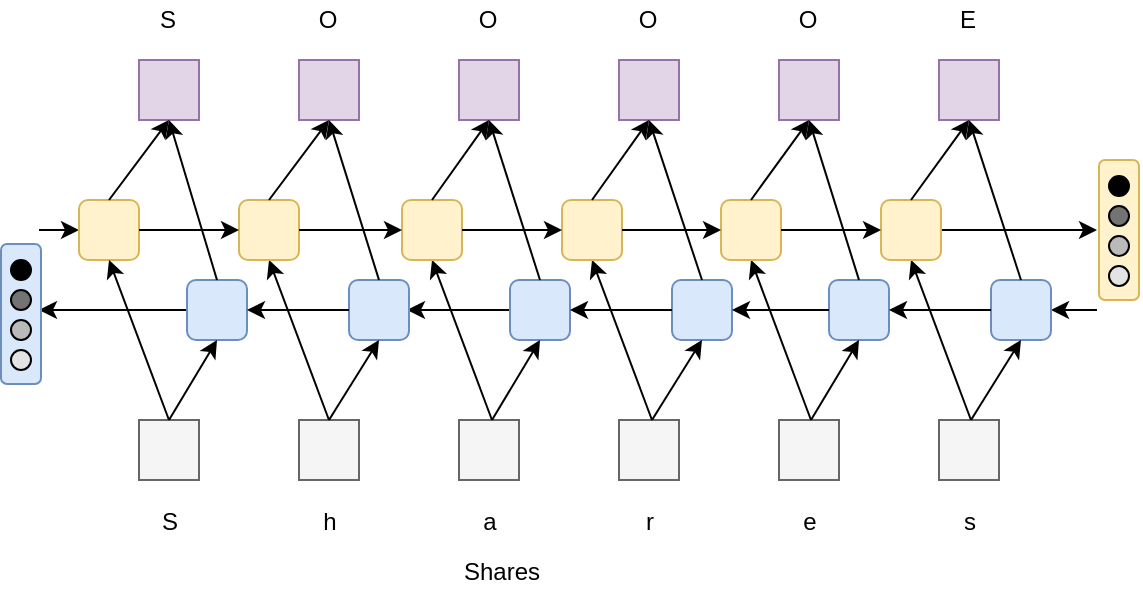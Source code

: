 <mxfile version="10.6.7" type="github"><diagram id="g8HI_m6oErlPgAcW6DRu" name="Page-1"><mxGraphModel dx="1158" dy="614" grid="1" gridSize="10" guides="1" tooltips="1" connect="1" arrows="1" fold="1" page="1" pageScale="1" pageWidth="827" pageHeight="1169" math="0" shadow="0"><root><mxCell id="0"/><mxCell id="1" parent="0"/><mxCell id="rIfPOnlPsE5DQsTtagdx-83" value="Shares" style="text;html=1;strokeColor=none;fillColor=none;align=center;verticalAlign=middle;whiteSpace=wrap;rounded=0;" vertex="1" parent="1"><mxGeometry x="376" y="382.5" width="40" height="20" as="geometry"/></mxCell><mxCell id="rIfPOnlPsE5DQsTtagdx-2" value="" style="whiteSpace=wrap;html=1;aspect=fixed;fillColor=#f5f5f5;strokeColor=#666666;fontColor=#333333;" vertex="1" parent="1"><mxGeometry x="214.5" y="317" width="30" height="30" as="geometry"/></mxCell><mxCell id="rIfPOnlPsE5DQsTtagdx-3" value="" style="whiteSpace=wrap;html=1;aspect=fixed;fillColor=#f5f5f5;strokeColor=#666666;fontColor=#333333;" vertex="1" parent="1"><mxGeometry x="294.5" y="317" width="30" height="30" as="geometry"/></mxCell><mxCell id="rIfPOnlPsE5DQsTtagdx-4" value="" style="whiteSpace=wrap;html=1;aspect=fixed;fillColor=#f5f5f5;strokeColor=#666666;fontColor=#333333;" vertex="1" parent="1"><mxGeometry x="374.5" y="317" width="30" height="30" as="geometry"/></mxCell><mxCell id="rIfPOnlPsE5DQsTtagdx-5" value="" style="whiteSpace=wrap;html=1;aspect=fixed;fillColor=#f5f5f5;strokeColor=#666666;fontColor=#333333;" vertex="1" parent="1"><mxGeometry x="454.5" y="317" width="30" height="30" as="geometry"/></mxCell><mxCell id="rIfPOnlPsE5DQsTtagdx-6" value="" style="whiteSpace=wrap;html=1;aspect=fixed;fillColor=#f5f5f5;strokeColor=#666666;fontColor=#333333;" vertex="1" parent="1"><mxGeometry x="534.5" y="317" width="30" height="30" as="geometry"/></mxCell><mxCell id="rIfPOnlPsE5DQsTtagdx-7" value="" style="whiteSpace=wrap;html=1;aspect=fixed;fillColor=#f5f5f5;strokeColor=#666666;fontColor=#333333;" vertex="1" parent="1"><mxGeometry x="614.5" y="317" width="30" height="30" as="geometry"/></mxCell><mxCell id="rIfPOnlPsE5DQsTtagdx-8" style="edgeStyle=none;rounded=0;orthogonalLoop=1;jettySize=auto;html=1;exitX=0;exitY=0.5;exitDx=0;exitDy=0;startArrow=none;startFill=0;endArrow=classic;endFill=1;" edge="1" parent="1" source="rIfPOnlPsE5DQsTtagdx-9"><mxGeometry relative="1" as="geometry"><mxPoint x="164.5" y="262" as="targetPoint"/></mxGeometry></mxCell><mxCell id="rIfPOnlPsE5DQsTtagdx-9" value="" style="rounded=1;whiteSpace=wrap;html=1;fillColor=#dae8fc;strokeColor=#6c8ebf;" vertex="1" parent="1"><mxGeometry x="238.5" y="247" width="30" height="30" as="geometry"/></mxCell><mxCell id="rIfPOnlPsE5DQsTtagdx-10" style="edgeStyle=none;rounded=0;orthogonalLoop=1;jettySize=auto;html=1;exitX=0;exitY=0.5;exitDx=0;exitDy=0;startArrow=classic;startFill=1;endArrow=none;endFill=0;" edge="1" parent="1" source="rIfPOnlPsE5DQsTtagdx-11"><mxGeometry relative="1" as="geometry"><mxPoint x="164.5" y="222" as="targetPoint"/></mxGeometry></mxCell><mxCell id="rIfPOnlPsE5DQsTtagdx-11" value="" style="rounded=1;whiteSpace=wrap;html=1;fillColor=#fff2cc;strokeColor=#d6b656;" vertex="1" parent="1"><mxGeometry x="184.5" y="207" width="30" height="30" as="geometry"/></mxCell><mxCell id="rIfPOnlPsE5DQsTtagdx-12" style="rounded=0;orthogonalLoop=1;jettySize=auto;html=1;exitX=0.5;exitY=0;exitDx=0;exitDy=0;entryX=0.5;entryY=1;entryDx=0;entryDy=0;" edge="1" parent="1" source="rIfPOnlPsE5DQsTtagdx-2" target="rIfPOnlPsE5DQsTtagdx-11"><mxGeometry relative="1" as="geometry"/></mxCell><mxCell id="rIfPOnlPsE5DQsTtagdx-13" value="" style="endArrow=classic;html=1;exitX=0.5;exitY=0;exitDx=0;exitDy=0;entryX=0.5;entryY=1;entryDx=0;entryDy=0;" edge="1" parent="1" source="rIfPOnlPsE5DQsTtagdx-2" target="rIfPOnlPsE5DQsTtagdx-9"><mxGeometry width="50" height="50" relative="1" as="geometry"><mxPoint x="184.5" y="417" as="sourcePoint"/><mxPoint x="234.5" y="367" as="targetPoint"/></mxGeometry></mxCell><mxCell id="rIfPOnlPsE5DQsTtagdx-14" style="rounded=0;orthogonalLoop=1;jettySize=auto;html=1;exitX=0.5;exitY=0;exitDx=0;exitDy=0;entryX=0.5;entryY=1;entryDx=0;entryDy=0;" edge="1" parent="1" target="rIfPOnlPsE5DQsTtagdx-18"><mxGeometry relative="1" as="geometry"><mxPoint x="309.5" y="317" as="sourcePoint"/></mxGeometry></mxCell><mxCell id="rIfPOnlPsE5DQsTtagdx-15" style="edgeStyle=none;rounded=0;orthogonalLoop=1;jettySize=auto;html=1;exitX=1;exitY=0.5;exitDx=0;exitDy=0;entryX=0;entryY=0.5;entryDx=0;entryDy=0;startArrow=classic;startFill=1;endArrow=none;endFill=0;" edge="1" parent="1" target="rIfPOnlPsE5DQsTtagdx-22"><mxGeometry relative="1" as="geometry"><mxPoint x="348.5" y="262" as="sourcePoint"/></mxGeometry></mxCell><mxCell id="rIfPOnlPsE5DQsTtagdx-16" value="" style="rounded=1;whiteSpace=wrap;html=1;fillColor=#dae8fc;strokeColor=#6c8ebf;" vertex="1" parent="1"><mxGeometry x="319.5" y="247" width="30" height="30" as="geometry"/></mxCell><mxCell id="rIfPOnlPsE5DQsTtagdx-17" style="edgeStyle=none;rounded=0;orthogonalLoop=1;jettySize=auto;html=1;exitX=1;exitY=0.5;exitDx=0;exitDy=0;entryX=0;entryY=0.5;entryDx=0;entryDy=0;startArrow=classic;startFill=1;endArrow=none;endFill=0;" edge="1" parent="1" source="rIfPOnlPsE5DQsTtagdx-9" target="rIfPOnlPsE5DQsTtagdx-16"><mxGeometry relative="1" as="geometry"/></mxCell><mxCell id="rIfPOnlPsE5DQsTtagdx-18" value="" style="rounded=1;whiteSpace=wrap;html=1;fillColor=#fff2cc;strokeColor=#d6b656;" vertex="1" parent="1"><mxGeometry x="264.5" y="207" width="30" height="30" as="geometry"/></mxCell><mxCell id="rIfPOnlPsE5DQsTtagdx-19" style="edgeStyle=none;rounded=0;orthogonalLoop=1;jettySize=auto;html=1;exitX=1;exitY=0.5;exitDx=0;exitDy=0;entryX=0;entryY=0.5;entryDx=0;entryDy=0;startArrow=none;startFill=0;endArrow=classic;endFill=1;" edge="1" parent="1" source="rIfPOnlPsE5DQsTtagdx-11" target="rIfPOnlPsE5DQsTtagdx-18"><mxGeometry relative="1" as="geometry"/></mxCell><mxCell id="rIfPOnlPsE5DQsTtagdx-20" value="" style="endArrow=classic;html=1;exitX=0.5;exitY=0;exitDx=0;exitDy=0;entryX=0.5;entryY=1;entryDx=0;entryDy=0;" edge="1" parent="1" target="rIfPOnlPsE5DQsTtagdx-16"><mxGeometry width="50" height="50" relative="1" as="geometry"><mxPoint x="309.5" y="317" as="sourcePoint"/><mxPoint x="314.5" y="367" as="targetPoint"/></mxGeometry></mxCell><mxCell id="rIfPOnlPsE5DQsTtagdx-21" style="rounded=0;orthogonalLoop=1;jettySize=auto;html=1;exitX=0.5;exitY=0;exitDx=0;exitDy=0;entryX=0.5;entryY=1;entryDx=0;entryDy=0;" edge="1" parent="1" target="rIfPOnlPsE5DQsTtagdx-23"><mxGeometry relative="1" as="geometry"><mxPoint x="391" y="317" as="sourcePoint"/></mxGeometry></mxCell><mxCell id="rIfPOnlPsE5DQsTtagdx-22" value="" style="rounded=1;whiteSpace=wrap;html=1;fillColor=#dae8fc;strokeColor=#6c8ebf;" vertex="1" parent="1"><mxGeometry x="400" y="247" width="30" height="30" as="geometry"/></mxCell><mxCell id="rIfPOnlPsE5DQsTtagdx-23" value="" style="rounded=1;whiteSpace=wrap;html=1;fillColor=#fff2cc;strokeColor=#d6b656;" vertex="1" parent="1"><mxGeometry x="346" y="207" width="30" height="30" as="geometry"/></mxCell><mxCell id="rIfPOnlPsE5DQsTtagdx-24" style="edgeStyle=none;rounded=0;orthogonalLoop=1;jettySize=auto;html=1;exitX=1;exitY=0.5;exitDx=0;exitDy=0;entryX=0;entryY=0.5;entryDx=0;entryDy=0;startArrow=none;startFill=0;endArrow=classic;endFill=1;" edge="1" parent="1" source="rIfPOnlPsE5DQsTtagdx-18" target="rIfPOnlPsE5DQsTtagdx-23"><mxGeometry relative="1" as="geometry"/></mxCell><mxCell id="rIfPOnlPsE5DQsTtagdx-25" value="" style="endArrow=classic;html=1;exitX=0.5;exitY=0;exitDx=0;exitDy=0;entryX=0.5;entryY=1;entryDx=0;entryDy=0;" edge="1" parent="1" target="rIfPOnlPsE5DQsTtagdx-22"><mxGeometry width="50" height="50" relative="1" as="geometry"><mxPoint x="391" y="317" as="sourcePoint"/><mxPoint x="396" y="367" as="targetPoint"/></mxGeometry></mxCell><mxCell id="rIfPOnlPsE5DQsTtagdx-26" style="rounded=0;orthogonalLoop=1;jettySize=auto;html=1;exitX=0.5;exitY=0;exitDx=0;exitDy=0;entryX=0.5;entryY=1;entryDx=0;entryDy=0;" edge="1" parent="1" target="rIfPOnlPsE5DQsTtagdx-29"><mxGeometry relative="1" as="geometry"><mxPoint x="471" y="317" as="sourcePoint"/></mxGeometry></mxCell><mxCell id="rIfPOnlPsE5DQsTtagdx-27" value="" style="rounded=1;whiteSpace=wrap;html=1;fillColor=#dae8fc;strokeColor=#6c8ebf;" vertex="1" parent="1"><mxGeometry x="481" y="247" width="30" height="30" as="geometry"/></mxCell><mxCell id="rIfPOnlPsE5DQsTtagdx-28" style="edgeStyle=none;rounded=0;orthogonalLoop=1;jettySize=auto;html=1;exitX=1;exitY=0.5;exitDx=0;exitDy=0;entryX=0;entryY=0.5;entryDx=0;entryDy=0;startArrow=classic;startFill=1;endArrow=none;endFill=0;" edge="1" parent="1" source="rIfPOnlPsE5DQsTtagdx-22" target="rIfPOnlPsE5DQsTtagdx-27"><mxGeometry relative="1" as="geometry"/></mxCell><mxCell id="rIfPOnlPsE5DQsTtagdx-29" value="" style="rounded=1;whiteSpace=wrap;html=1;fillColor=#fff2cc;strokeColor=#d6b656;" vertex="1" parent="1"><mxGeometry x="426" y="207" width="30" height="30" as="geometry"/></mxCell><mxCell id="rIfPOnlPsE5DQsTtagdx-30" style="edgeStyle=none;rounded=0;orthogonalLoop=1;jettySize=auto;html=1;exitX=1;exitY=0.5;exitDx=0;exitDy=0;entryX=0;entryY=0.5;entryDx=0;entryDy=0;startArrow=none;startFill=0;endArrow=classic;endFill=1;" edge="1" parent="1" source="rIfPOnlPsE5DQsTtagdx-23" target="rIfPOnlPsE5DQsTtagdx-29"><mxGeometry relative="1" as="geometry"/></mxCell><mxCell id="rIfPOnlPsE5DQsTtagdx-31" value="" style="endArrow=classic;html=1;exitX=0.5;exitY=0;exitDx=0;exitDy=0;entryX=0.5;entryY=1;entryDx=0;entryDy=0;" edge="1" parent="1" target="rIfPOnlPsE5DQsTtagdx-27"><mxGeometry width="50" height="50" relative="1" as="geometry"><mxPoint x="471" y="317" as="sourcePoint"/><mxPoint x="476" y="367" as="targetPoint"/></mxGeometry></mxCell><mxCell id="rIfPOnlPsE5DQsTtagdx-32" style="rounded=0;orthogonalLoop=1;jettySize=auto;html=1;exitX=0.5;exitY=0;exitDx=0;exitDy=0;entryX=0.5;entryY=1;entryDx=0;entryDy=0;" edge="1" parent="1" target="rIfPOnlPsE5DQsTtagdx-35"><mxGeometry relative="1" as="geometry"><mxPoint x="550.5" y="317" as="sourcePoint"/></mxGeometry></mxCell><mxCell id="rIfPOnlPsE5DQsTtagdx-33" value="" style="rounded=1;whiteSpace=wrap;html=1;fillColor=#dae8fc;strokeColor=#6c8ebf;" vertex="1" parent="1"><mxGeometry x="559.5" y="247" width="30" height="30" as="geometry"/></mxCell><mxCell id="rIfPOnlPsE5DQsTtagdx-34" style="edgeStyle=none;rounded=0;orthogonalLoop=1;jettySize=auto;html=1;exitX=1;exitY=0.5;exitDx=0;exitDy=0;entryX=0;entryY=0.5;entryDx=0;entryDy=0;startArrow=classic;startFill=1;endArrow=none;endFill=0;" edge="1" parent="1" source="rIfPOnlPsE5DQsTtagdx-27" target="rIfPOnlPsE5DQsTtagdx-33"><mxGeometry relative="1" as="geometry"/></mxCell><mxCell id="rIfPOnlPsE5DQsTtagdx-35" value="" style="rounded=1;whiteSpace=wrap;html=1;fillColor=#fff2cc;strokeColor=#d6b656;" vertex="1" parent="1"><mxGeometry x="505.5" y="207" width="30" height="30" as="geometry"/></mxCell><mxCell id="rIfPOnlPsE5DQsTtagdx-36" style="edgeStyle=none;rounded=0;orthogonalLoop=1;jettySize=auto;html=1;exitX=1;exitY=0.5;exitDx=0;exitDy=0;entryX=0;entryY=0.5;entryDx=0;entryDy=0;startArrow=none;startFill=0;endArrow=classic;endFill=1;" edge="1" parent="1" source="rIfPOnlPsE5DQsTtagdx-29" target="rIfPOnlPsE5DQsTtagdx-35"><mxGeometry relative="1" as="geometry"/></mxCell><mxCell id="rIfPOnlPsE5DQsTtagdx-37" value="" style="endArrow=classic;html=1;exitX=0.5;exitY=0;exitDx=0;exitDy=0;entryX=0.5;entryY=1;entryDx=0;entryDy=0;" edge="1" parent="1" target="rIfPOnlPsE5DQsTtagdx-33"><mxGeometry width="50" height="50" relative="1" as="geometry"><mxPoint x="550.5" y="317" as="sourcePoint"/><mxPoint x="555.5" y="367" as="targetPoint"/></mxGeometry></mxCell><mxCell id="rIfPOnlPsE5DQsTtagdx-38" style="rounded=0;orthogonalLoop=1;jettySize=auto;html=1;exitX=0.5;exitY=0;exitDx=0;exitDy=0;entryX=0.5;entryY=1;entryDx=0;entryDy=0;" edge="1" parent="1" target="rIfPOnlPsE5DQsTtagdx-43"><mxGeometry relative="1" as="geometry"><mxPoint x="630.5" y="317" as="sourcePoint"/></mxGeometry></mxCell><mxCell id="rIfPOnlPsE5DQsTtagdx-39" style="edgeStyle=none;rounded=0;orthogonalLoop=1;jettySize=auto;html=1;exitX=1;exitY=0.5;exitDx=0;exitDy=0;startArrow=classic;startFill=1;endArrow=none;endFill=0;" edge="1" parent="1" source="rIfPOnlPsE5DQsTtagdx-40"><mxGeometry relative="1" as="geometry"><mxPoint x="693.5" y="262" as="targetPoint"/></mxGeometry></mxCell><mxCell id="rIfPOnlPsE5DQsTtagdx-40" value="" style="rounded=1;whiteSpace=wrap;html=1;fillColor=#dae8fc;strokeColor=#6c8ebf;" vertex="1" parent="1"><mxGeometry x="640.5" y="247" width="30" height="30" as="geometry"/></mxCell><mxCell id="rIfPOnlPsE5DQsTtagdx-41" style="edgeStyle=none;rounded=0;orthogonalLoop=1;jettySize=auto;html=1;exitX=1;exitY=0.5;exitDx=0;exitDy=0;entryX=0;entryY=0.5;entryDx=0;entryDy=0;startArrow=classic;startFill=1;endArrow=none;endFill=0;" edge="1" parent="1" source="rIfPOnlPsE5DQsTtagdx-33" target="rIfPOnlPsE5DQsTtagdx-40"><mxGeometry relative="1" as="geometry"/></mxCell><mxCell id="rIfPOnlPsE5DQsTtagdx-42" style="edgeStyle=none;rounded=0;orthogonalLoop=1;jettySize=auto;html=1;exitX=1;exitY=0.5;exitDx=0;exitDy=0;startArrow=none;startFill=0;endArrow=classic;endFill=1;" edge="1" parent="1" source="rIfPOnlPsE5DQsTtagdx-43"><mxGeometry relative="1" as="geometry"><mxPoint x="693.5" y="222" as="targetPoint"/></mxGeometry></mxCell><mxCell id="rIfPOnlPsE5DQsTtagdx-43" value="" style="rounded=1;whiteSpace=wrap;html=1;fillColor=#fff2cc;strokeColor=#d6b656;" vertex="1" parent="1"><mxGeometry x="585.5" y="207" width="30" height="30" as="geometry"/></mxCell><mxCell id="rIfPOnlPsE5DQsTtagdx-44" style="edgeStyle=none;rounded=0;orthogonalLoop=1;jettySize=auto;html=1;exitX=1;exitY=0.5;exitDx=0;exitDy=0;entryX=0;entryY=0.5;entryDx=0;entryDy=0;startArrow=none;startFill=0;endArrow=classic;endFill=1;" edge="1" parent="1" source="rIfPOnlPsE5DQsTtagdx-35" target="rIfPOnlPsE5DQsTtagdx-43"><mxGeometry relative="1" as="geometry"/></mxCell><mxCell id="rIfPOnlPsE5DQsTtagdx-45" value="" style="endArrow=classic;html=1;exitX=0.5;exitY=0;exitDx=0;exitDy=0;entryX=0.5;entryY=1;entryDx=0;entryDy=0;" edge="1" parent="1" target="rIfPOnlPsE5DQsTtagdx-40"><mxGeometry width="50" height="50" relative="1" as="geometry"><mxPoint x="630.5" y="317" as="sourcePoint"/><mxPoint x="635.5" y="367" as="targetPoint"/></mxGeometry></mxCell><mxCell id="rIfPOnlPsE5DQsTtagdx-46" value="S" style="text;html=1;strokeColor=none;fillColor=none;align=center;verticalAlign=middle;whiteSpace=wrap;rounded=0;" vertex="1" parent="1"><mxGeometry x="209.5" y="358" width="40" height="20" as="geometry"/></mxCell><mxCell id="rIfPOnlPsE5DQsTtagdx-47" value="h" style="text;html=1;strokeColor=none;fillColor=none;align=center;verticalAlign=middle;whiteSpace=wrap;rounded=0;" vertex="1" parent="1"><mxGeometry x="289.5" y="358" width="40" height="20" as="geometry"/></mxCell><mxCell id="rIfPOnlPsE5DQsTtagdx-48" value="a" style="text;html=1;strokeColor=none;fillColor=none;align=center;verticalAlign=middle;whiteSpace=wrap;rounded=0;" vertex="1" parent="1"><mxGeometry x="369.5" y="358" width="40" height="20" as="geometry"/></mxCell><mxCell id="rIfPOnlPsE5DQsTtagdx-49" value="r" style="text;html=1;strokeColor=none;fillColor=none;align=center;verticalAlign=middle;whiteSpace=wrap;rounded=0;" vertex="1" parent="1"><mxGeometry x="449.5" y="358" width="40" height="20" as="geometry"/></mxCell><mxCell id="rIfPOnlPsE5DQsTtagdx-50" value="e" style="text;html=1;strokeColor=none;fillColor=none;align=center;verticalAlign=middle;whiteSpace=wrap;rounded=0;" vertex="1" parent="1"><mxGeometry x="529.5" y="358" width="40" height="20" as="geometry"/></mxCell><mxCell id="rIfPOnlPsE5DQsTtagdx-51" value="s" style="text;html=1;strokeColor=none;fillColor=none;align=center;verticalAlign=middle;whiteSpace=wrap;rounded=0;" vertex="1" parent="1"><mxGeometry x="609.5" y="358" width="40" height="20" as="geometry"/></mxCell><mxCell id="rIfPOnlPsE5DQsTtagdx-55" value="" style="whiteSpace=wrap;html=1;aspect=fixed;fillColor=#e1d5e7;strokeColor=#9673a6;" vertex="1" parent="1"><mxGeometry x="214.5" y="137" width="30" height="30" as="geometry"/></mxCell><mxCell id="rIfPOnlPsE5DQsTtagdx-56" style="edgeStyle=none;rounded=0;orthogonalLoop=1;jettySize=auto;html=1;exitX=0.5;exitY=0;exitDx=0;exitDy=0;startArrow=none;startFill=0;endArrow=classic;endFill=1;entryX=0.5;entryY=1;entryDx=0;entryDy=0;" edge="1" parent="1" source="rIfPOnlPsE5DQsTtagdx-9" target="rIfPOnlPsE5DQsTtagdx-55"><mxGeometry relative="1" as="geometry"><mxPoint x="224.5" y="167" as="targetPoint"/></mxGeometry></mxCell><mxCell id="rIfPOnlPsE5DQsTtagdx-57" style="edgeStyle=none;rounded=0;orthogonalLoop=1;jettySize=auto;html=1;exitX=0.5;exitY=0;exitDx=0;exitDy=0;entryX=0.5;entryY=1;entryDx=0;entryDy=0;startArrow=none;startFill=0;endArrow=classic;endFill=1;" edge="1" parent="1" source="rIfPOnlPsE5DQsTtagdx-11" target="rIfPOnlPsE5DQsTtagdx-55"><mxGeometry relative="1" as="geometry"/></mxCell><mxCell id="rIfPOnlPsE5DQsTtagdx-59" value="" style="whiteSpace=wrap;html=1;aspect=fixed;fillColor=#e1d5e7;strokeColor=#9673a6;" vertex="1" parent="1"><mxGeometry x="294.5" y="137" width="30" height="30" as="geometry"/></mxCell><mxCell id="rIfPOnlPsE5DQsTtagdx-60" style="edgeStyle=none;rounded=0;orthogonalLoop=1;jettySize=auto;html=1;exitX=0.5;exitY=0;exitDx=0;exitDy=0;startArrow=none;startFill=0;endArrow=classic;endFill=1;entryX=0.5;entryY=1;entryDx=0;entryDy=0;" edge="1" parent="1" source="rIfPOnlPsE5DQsTtagdx-16" target="rIfPOnlPsE5DQsTtagdx-59"><mxGeometry relative="1" as="geometry"><mxPoint x="314.5" y="167" as="targetPoint"/></mxGeometry></mxCell><mxCell id="rIfPOnlPsE5DQsTtagdx-61" style="edgeStyle=none;rounded=0;orthogonalLoop=1;jettySize=auto;html=1;exitX=0.5;exitY=0;exitDx=0;exitDy=0;entryX=0.5;entryY=1;entryDx=0;entryDy=0;startArrow=none;startFill=0;endArrow=classic;endFill=1;" edge="1" parent="1" source="rIfPOnlPsE5DQsTtagdx-18" target="rIfPOnlPsE5DQsTtagdx-59"><mxGeometry relative="1" as="geometry"/></mxCell><mxCell id="rIfPOnlPsE5DQsTtagdx-62" value="" style="whiteSpace=wrap;html=1;aspect=fixed;fillColor=#e1d5e7;strokeColor=#9673a6;" vertex="1" parent="1"><mxGeometry x="374.5" y="137" width="30" height="30" as="geometry"/></mxCell><mxCell id="rIfPOnlPsE5DQsTtagdx-63" style="edgeStyle=none;rounded=0;orthogonalLoop=1;jettySize=auto;html=1;exitX=0.5;exitY=0;exitDx=0;exitDy=0;entryX=0.5;entryY=1;entryDx=0;entryDy=0;startArrow=none;startFill=0;endArrow=classic;endFill=1;" edge="1" parent="1" source="rIfPOnlPsE5DQsTtagdx-22" target="rIfPOnlPsE5DQsTtagdx-62"><mxGeometry relative="1" as="geometry"/></mxCell><mxCell id="rIfPOnlPsE5DQsTtagdx-64" style="edgeStyle=none;rounded=0;orthogonalLoop=1;jettySize=auto;html=1;exitX=0.5;exitY=0;exitDx=0;exitDy=0;entryX=0.5;entryY=1;entryDx=0;entryDy=0;startArrow=none;startFill=0;endArrow=classic;endFill=1;" edge="1" parent="1" source="rIfPOnlPsE5DQsTtagdx-23" target="rIfPOnlPsE5DQsTtagdx-62"><mxGeometry relative="1" as="geometry"/></mxCell><mxCell id="rIfPOnlPsE5DQsTtagdx-65" value="" style="whiteSpace=wrap;html=1;aspect=fixed;fillColor=#e1d5e7;strokeColor=#9673a6;" vertex="1" parent="1"><mxGeometry x="454.5" y="137" width="30" height="30" as="geometry"/></mxCell><mxCell id="rIfPOnlPsE5DQsTtagdx-66" style="edgeStyle=none;rounded=0;orthogonalLoop=1;jettySize=auto;html=1;exitX=0.5;exitY=0;exitDx=0;exitDy=0;startArrow=none;startFill=0;endArrow=classic;endFill=1;entryX=0.5;entryY=1;entryDx=0;entryDy=0;" edge="1" parent="1" source="rIfPOnlPsE5DQsTtagdx-27" target="rIfPOnlPsE5DQsTtagdx-65"><mxGeometry relative="1" as="geometry"><mxPoint x="474.5" y="167" as="targetPoint"/></mxGeometry></mxCell><mxCell id="rIfPOnlPsE5DQsTtagdx-67" style="edgeStyle=none;rounded=0;orthogonalLoop=1;jettySize=auto;html=1;exitX=0.5;exitY=0;exitDx=0;exitDy=0;entryX=0.5;entryY=1;entryDx=0;entryDy=0;startArrow=none;startFill=0;endArrow=classic;endFill=1;" edge="1" parent="1" source="rIfPOnlPsE5DQsTtagdx-29" target="rIfPOnlPsE5DQsTtagdx-65"><mxGeometry relative="1" as="geometry"/></mxCell><mxCell id="rIfPOnlPsE5DQsTtagdx-69" value="" style="whiteSpace=wrap;html=1;aspect=fixed;fillColor=#e1d5e7;strokeColor=#9673a6;" vertex="1" parent="1"><mxGeometry x="534.5" y="137" width="30" height="30" as="geometry"/></mxCell><mxCell id="rIfPOnlPsE5DQsTtagdx-70" style="edgeStyle=none;rounded=0;orthogonalLoop=1;jettySize=auto;html=1;exitX=0.5;exitY=0;exitDx=0;exitDy=0;entryX=0.5;entryY=1;entryDx=0;entryDy=0;startArrow=none;startFill=0;endArrow=classic;endFill=1;" edge="1" parent="1" source="rIfPOnlPsE5DQsTtagdx-33" target="rIfPOnlPsE5DQsTtagdx-69"><mxGeometry relative="1" as="geometry"/></mxCell><mxCell id="rIfPOnlPsE5DQsTtagdx-71" style="edgeStyle=none;rounded=0;orthogonalLoop=1;jettySize=auto;html=1;exitX=0.5;exitY=0;exitDx=0;exitDy=0;entryX=0.5;entryY=1;entryDx=0;entryDy=0;startArrow=none;startFill=0;endArrow=classic;endFill=1;" edge="1" parent="1" source="rIfPOnlPsE5DQsTtagdx-35" target="rIfPOnlPsE5DQsTtagdx-69"><mxGeometry relative="1" as="geometry"/></mxCell><mxCell id="rIfPOnlPsE5DQsTtagdx-72" value="" style="whiteSpace=wrap;html=1;aspect=fixed;fillColor=#e1d5e7;strokeColor=#9673a6;" vertex="1" parent="1"><mxGeometry x="614.5" y="137" width="30" height="30" as="geometry"/></mxCell><mxCell id="rIfPOnlPsE5DQsTtagdx-73" style="edgeStyle=none;rounded=0;orthogonalLoop=1;jettySize=auto;html=1;exitX=0.5;exitY=0;exitDx=0;exitDy=0;entryX=0.5;entryY=1;entryDx=0;entryDy=0;startArrow=none;startFill=0;endArrow=classic;endFill=1;" edge="1" parent="1" source="rIfPOnlPsE5DQsTtagdx-40" target="rIfPOnlPsE5DQsTtagdx-72"><mxGeometry relative="1" as="geometry"/></mxCell><mxCell id="rIfPOnlPsE5DQsTtagdx-74" value="S" style="text;html=1;strokeColor=none;fillColor=none;align=center;verticalAlign=middle;whiteSpace=wrap;rounded=0;" vertex="1" parent="1"><mxGeometry x="208.5" y="107" width="40" height="20" as="geometry"/></mxCell><mxCell id="rIfPOnlPsE5DQsTtagdx-75" value="O" style="text;html=1;strokeColor=none;fillColor=none;align=center;verticalAlign=middle;whiteSpace=wrap;rounded=0;" vertex="1" parent="1"><mxGeometry x="288.5" y="107" width="40" height="20" as="geometry"/></mxCell><mxCell id="rIfPOnlPsE5DQsTtagdx-76" value="O" style="text;html=1;strokeColor=none;fillColor=none;align=center;verticalAlign=middle;whiteSpace=wrap;rounded=0;" vertex="1" parent="1"><mxGeometry x="368.5" y="107" width="40" height="20" as="geometry"/></mxCell><mxCell id="rIfPOnlPsE5DQsTtagdx-77" value="O" style="text;html=1;strokeColor=none;fillColor=none;align=center;verticalAlign=middle;whiteSpace=wrap;rounded=0;" vertex="1" parent="1"><mxGeometry x="448.5" y="107" width="40" height="20" as="geometry"/></mxCell><mxCell id="rIfPOnlPsE5DQsTtagdx-78" value="O" style="text;html=1;strokeColor=none;fillColor=none;align=center;verticalAlign=middle;whiteSpace=wrap;rounded=0;" vertex="1" parent="1"><mxGeometry x="528.5" y="107" width="40" height="20" as="geometry"/></mxCell><mxCell id="rIfPOnlPsE5DQsTtagdx-79" value="E" style="text;html=1;strokeColor=none;fillColor=none;align=center;verticalAlign=middle;whiteSpace=wrap;rounded=0;" vertex="1" parent="1"><mxGeometry x="608.5" y="107" width="40" height="20" as="geometry"/></mxCell><mxCell id="rIfPOnlPsE5DQsTtagdx-80" style="edgeStyle=none;rounded=0;orthogonalLoop=1;jettySize=auto;html=1;exitX=0.5;exitY=0;exitDx=0;exitDy=0;entryX=0.5;entryY=1;entryDx=0;entryDy=0;startArrow=none;startFill=0;endArrow=classic;endFill=1;" edge="1" parent="1" source="rIfPOnlPsE5DQsTtagdx-43" target="rIfPOnlPsE5DQsTtagdx-72"><mxGeometry relative="1" as="geometry"/></mxCell><mxCell id="rIfPOnlPsE5DQsTtagdx-85" value="" style="rounded=1;whiteSpace=wrap;html=1;strokeColor=#6c8ebf;fillColor=#dae8fc;" vertex="1" parent="1"><mxGeometry x="145.5" y="229" width="20" height="70" as="geometry"/></mxCell><mxCell id="rIfPOnlPsE5DQsTtagdx-86" value="" style="ellipse;whiteSpace=wrap;html=1;aspect=fixed;strokeColor=#000000;fillColor=#000000;" vertex="1" parent="1"><mxGeometry x="150.5" y="237" width="10" height="10" as="geometry"/></mxCell><mxCell id="rIfPOnlPsE5DQsTtagdx-87" value="" style="ellipse;whiteSpace=wrap;html=1;aspect=fixed;fillColor=#737373;" vertex="1" parent="1"><mxGeometry x="150.5" y="252" width="10" height="10" as="geometry"/></mxCell><mxCell id="rIfPOnlPsE5DQsTtagdx-88" value="" style="ellipse;whiteSpace=wrap;html=1;aspect=fixed;fillColor=#BABABA;" vertex="1" parent="1"><mxGeometry x="150.5" y="267" width="10" height="10" as="geometry"/></mxCell><mxCell id="rIfPOnlPsE5DQsTtagdx-89" value="" style="ellipse;whiteSpace=wrap;html=1;aspect=fixed;fillColor=#E3E3E3;" vertex="1" parent="1"><mxGeometry x="150.5" y="282" width="10" height="10" as="geometry"/></mxCell><mxCell id="rIfPOnlPsE5DQsTtagdx-108" value="" style="group" vertex="1" connectable="0" parent="1"><mxGeometry x="695.5" y="187" width="20" height="70" as="geometry"/></mxCell><mxCell id="rIfPOnlPsE5DQsTtagdx-106" value="" style="group" vertex="1" connectable="0" parent="rIfPOnlPsE5DQsTtagdx-108"><mxGeometry width="20" height="70" as="geometry"/></mxCell><mxCell id="rIfPOnlPsE5DQsTtagdx-101" value="" style="group" vertex="1" connectable="0" parent="rIfPOnlPsE5DQsTtagdx-106"><mxGeometry width="20" height="70" as="geometry"/></mxCell><mxCell id="rIfPOnlPsE5DQsTtagdx-96" value="" style="rounded=1;whiteSpace=wrap;html=1;strokeColor=#d6b656;fillColor=#fff2cc;" vertex="1" parent="rIfPOnlPsE5DQsTtagdx-101"><mxGeometry x="-1" width="20" height="70" as="geometry"/></mxCell><mxCell id="rIfPOnlPsE5DQsTtagdx-97" value="" style="ellipse;whiteSpace=wrap;html=1;aspect=fixed;strokeColor=#000000;fillColor=#000000;" vertex="1" parent="rIfPOnlPsE5DQsTtagdx-101"><mxGeometry x="4" y="8" width="10" height="10" as="geometry"/></mxCell><mxCell id="rIfPOnlPsE5DQsTtagdx-98" value="" style="ellipse;whiteSpace=wrap;html=1;aspect=fixed;fillColor=#737373;" vertex="1" parent="rIfPOnlPsE5DQsTtagdx-101"><mxGeometry x="4" y="23" width="10" height="10" as="geometry"/></mxCell><mxCell id="rIfPOnlPsE5DQsTtagdx-99" value="" style="ellipse;whiteSpace=wrap;html=1;aspect=fixed;fillColor=#BABABA;" vertex="1" parent="rIfPOnlPsE5DQsTtagdx-101"><mxGeometry x="4" y="38" width="10" height="10" as="geometry"/></mxCell><mxCell id="rIfPOnlPsE5DQsTtagdx-100" value="" style="ellipse;whiteSpace=wrap;html=1;aspect=fixed;fillColor=#E3E3E3;" vertex="1" parent="rIfPOnlPsE5DQsTtagdx-101"><mxGeometry x="4" y="53" width="10" height="10" as="geometry"/></mxCell></root></mxGraphModel></diagram></mxfile>